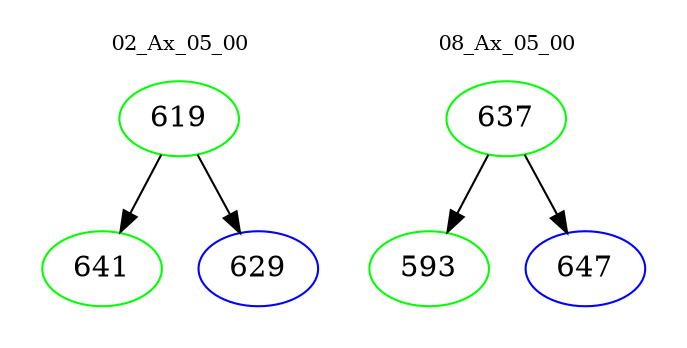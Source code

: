 digraph{
subgraph cluster_0 {
color = white
label = "02_Ax_05_00";
fontsize=10;
T0_619 [label="619", color="green"]
T0_619 -> T0_641 [color="black"]
T0_641 [label="641", color="green"]
T0_619 -> T0_629 [color="black"]
T0_629 [label="629", color="blue"]
}
subgraph cluster_1 {
color = white
label = "08_Ax_05_00";
fontsize=10;
T1_637 [label="637", color="green"]
T1_637 -> T1_593 [color="black"]
T1_593 [label="593", color="green"]
T1_637 -> T1_647 [color="black"]
T1_647 [label="647", color="blue"]
}
}
